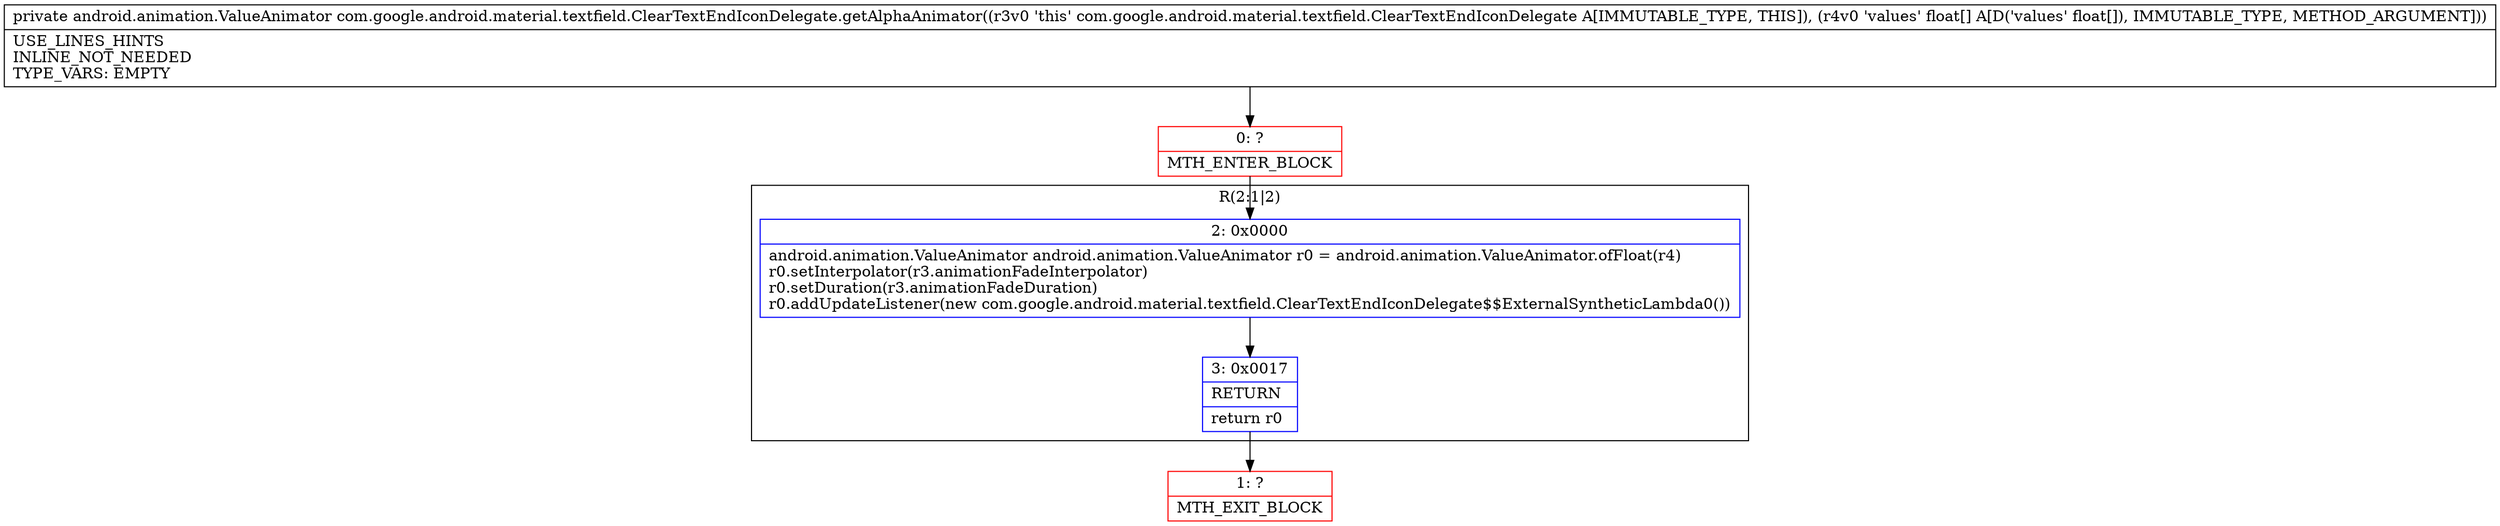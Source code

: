 digraph "CFG forcom.google.android.material.textfield.ClearTextEndIconDelegate.getAlphaAnimator([F)Landroid\/animation\/ValueAnimator;" {
subgraph cluster_Region_299663477 {
label = "R(2:1|2)";
node [shape=record,color=blue];
Node_2 [shape=record,label="{2\:\ 0x0000|android.animation.ValueAnimator android.animation.ValueAnimator r0 = android.animation.ValueAnimator.ofFloat(r4)\lr0.setInterpolator(r3.animationFadeInterpolator)\lr0.setDuration(r3.animationFadeDuration)\lr0.addUpdateListener(new com.google.android.material.textfield.ClearTextEndIconDelegate$$ExternalSyntheticLambda0())\l}"];
Node_3 [shape=record,label="{3\:\ 0x0017|RETURN\l|return r0\l}"];
}
Node_0 [shape=record,color=red,label="{0\:\ ?|MTH_ENTER_BLOCK\l}"];
Node_1 [shape=record,color=red,label="{1\:\ ?|MTH_EXIT_BLOCK\l}"];
MethodNode[shape=record,label="{private android.animation.ValueAnimator com.google.android.material.textfield.ClearTextEndIconDelegate.getAlphaAnimator((r3v0 'this' com.google.android.material.textfield.ClearTextEndIconDelegate A[IMMUTABLE_TYPE, THIS]), (r4v0 'values' float[] A[D('values' float[]), IMMUTABLE_TYPE, METHOD_ARGUMENT]))  | USE_LINES_HINTS\lINLINE_NOT_NEEDED\lTYPE_VARS: EMPTY\l}"];
MethodNode -> Node_0;Node_2 -> Node_3;
Node_3 -> Node_1;
Node_0 -> Node_2;
}

